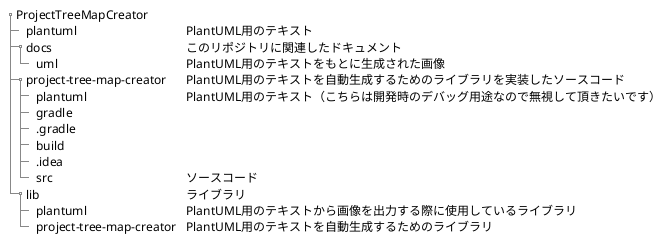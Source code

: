 @startsalt
{
{T
+ProjectTreeMapCreator
++ plantuml | PlantUML用のテキスト
++ docs | このリポジトリに関連したドキュメント
+++ uml | PlantUML用のテキストをもとに生成された画像
++ project-tree-map-creator | PlantUML用のテキストを自動生成するためのライブラリを実装したソースコード
+++ plantuml | PlantUML用のテキスト（こちらは開発時のデバッグ用途なので無視して頂きたいです）
+++ gradle
+++ .gradle
+++ build
+++ .idea
+++ src | ソースコード
++ lib | ライブラリ
+++ plantuml | PlantUML用のテキストから画像を出力する際に使用しているライブラリ
+++ project-tree-map-creator | PlantUML用のテキストを自動生成するためのライブラリ 
}
}
@endsalt